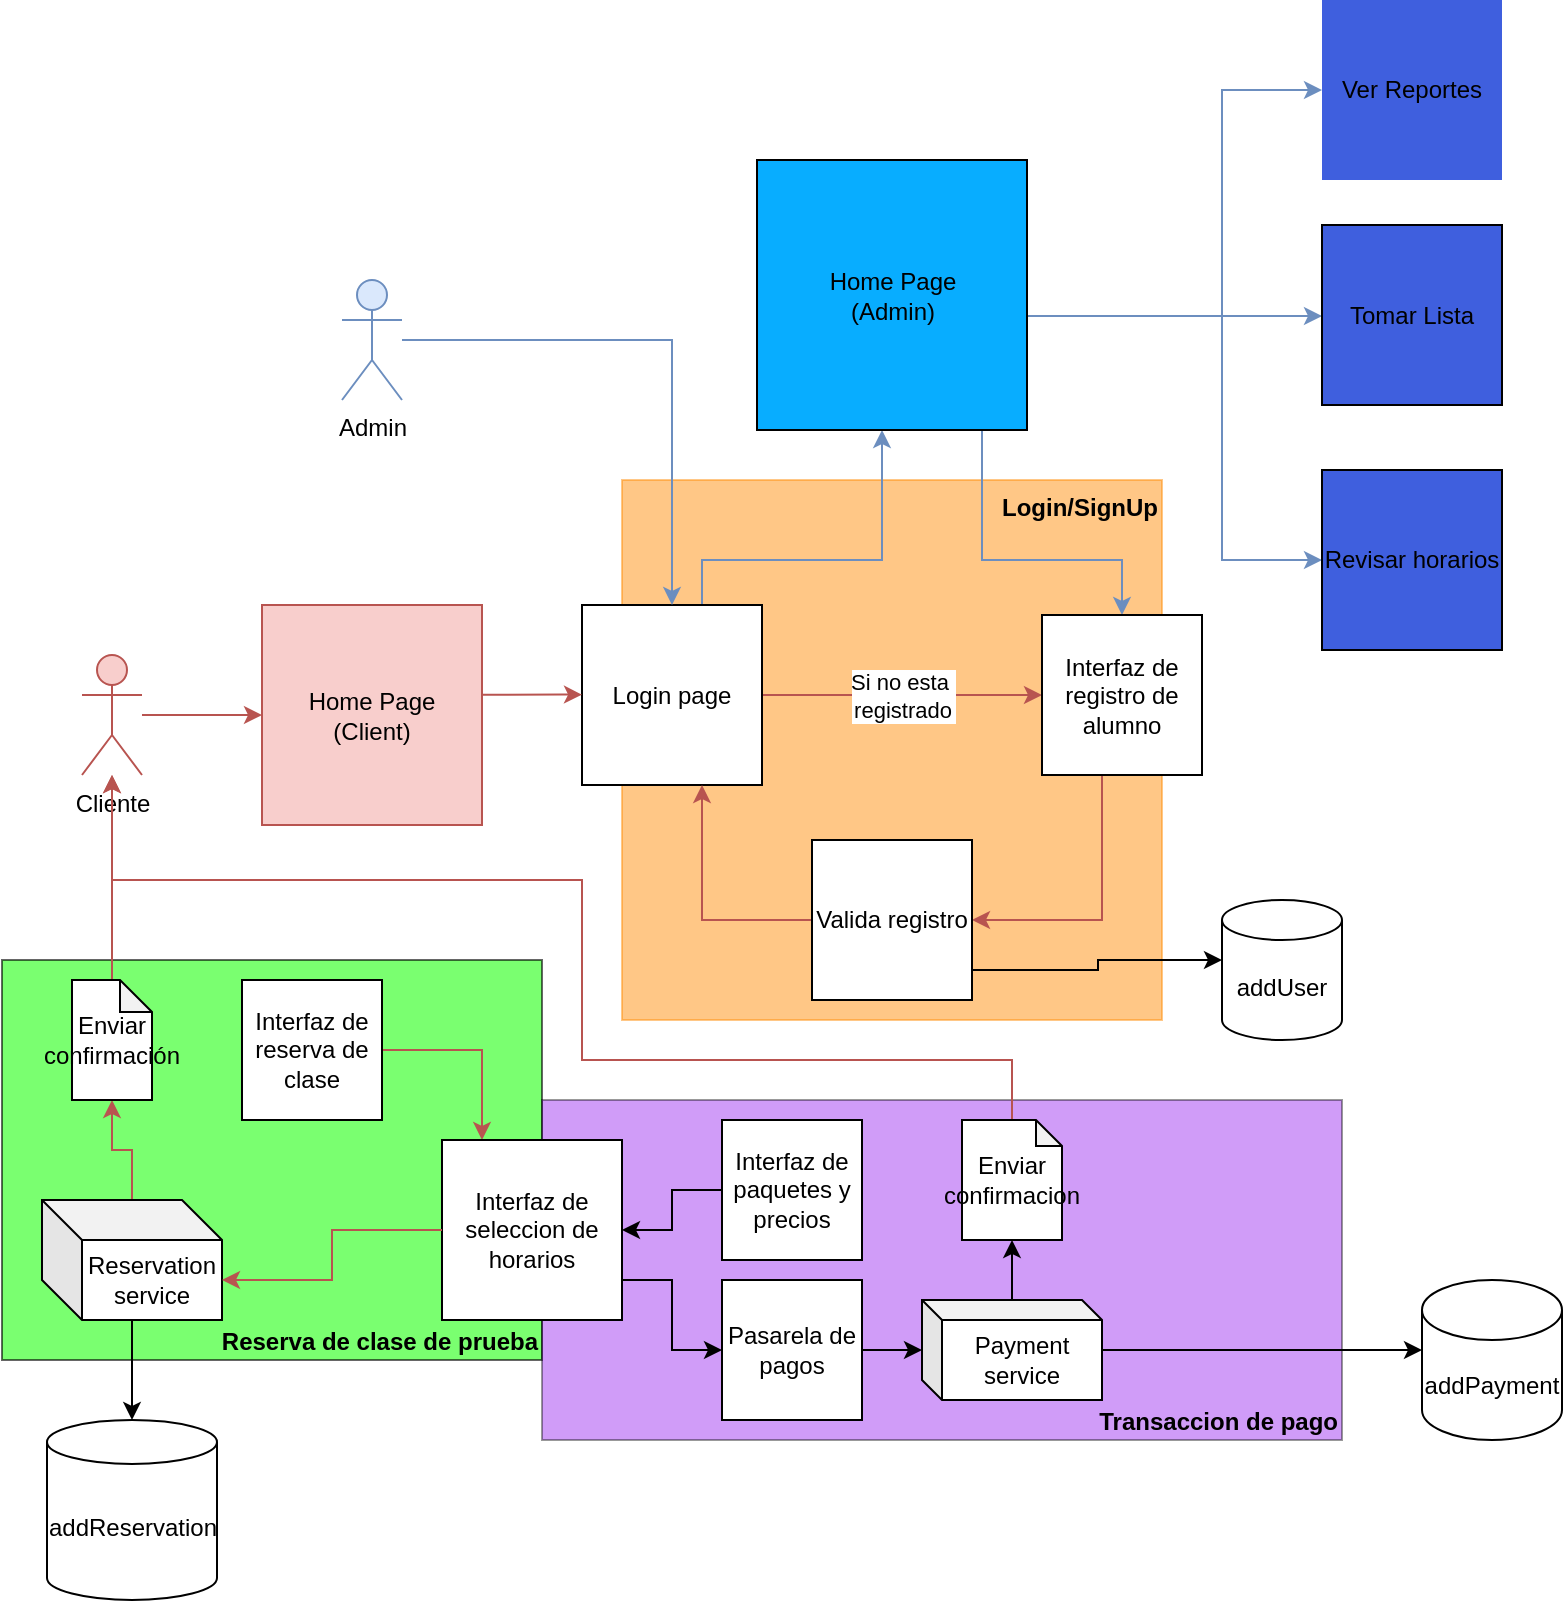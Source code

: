 <mxfile version="24.2.8" type="github">
  <diagram name="Page-1" id="5f0bae14-7c28-e335-631c-24af17079c00">
    <mxGraphModel dx="1426" dy="751" grid="1" gridSize="10" guides="1" tooltips="1" connect="1" arrows="1" fold="1" page="1" pageScale="1" pageWidth="1100" pageHeight="850" background="none" math="0" shadow="0">
      <root>
        <mxCell id="0" />
        <mxCell id="1" parent="0" />
        <mxCell id="3zn6VCPHZys1SZbJKGIV-1" value="Login/SignUp&lt;div&gt;&lt;br&gt;&lt;/div&gt;" style="whiteSpace=wrap;html=1;aspect=fixed;fillColor=#FF8F0F;strokeColor=#FF8F0F;opacity=50;verticalAlign=top;align=right;fontStyle=1" vertex="1" parent="1">
          <mxGeometry x="500" y="270" width="270" height="270" as="geometry" />
        </mxCell>
        <mxCell id="3zn6VCPHZys1SZbJKGIV-41" value="Si no esta&amp;nbsp;&lt;div&gt;registrado&lt;/div&gt;" style="edgeStyle=orthogonalEdgeStyle;rounded=0;orthogonalLoop=1;jettySize=auto;html=1;fillColor=#f8cecc;strokeColor=#b85450;" edge="1" parent="1" source="3zn6VCPHZys1SZbJKGIV-6" target="3zn6VCPHZys1SZbJKGIV-35">
          <mxGeometry relative="1" as="geometry" />
        </mxCell>
        <mxCell id="3zn6VCPHZys1SZbJKGIV-61" style="edgeStyle=orthogonalEdgeStyle;rounded=0;orthogonalLoop=1;jettySize=auto;html=1;fillColor=#dae8fc;strokeColor=#6c8ebf;" edge="1" parent="1" source="3zn6VCPHZys1SZbJKGIV-6" target="3zn6VCPHZys1SZbJKGIV-11">
          <mxGeometry relative="1" as="geometry">
            <Array as="points">
              <mxPoint x="540" y="310" />
              <mxPoint x="630" y="310" />
            </Array>
          </mxGeometry>
        </mxCell>
        <mxCell id="3zn6VCPHZys1SZbJKGIV-6" value="Login page" style="whiteSpace=wrap;html=1;aspect=fixed;" vertex="1" parent="1">
          <mxGeometry x="480" y="332.5" width="90" height="90" as="geometry" />
        </mxCell>
        <mxCell id="3zn6VCPHZys1SZbJKGIV-31" style="edgeStyle=orthogonalEdgeStyle;rounded=0;orthogonalLoop=1;jettySize=auto;html=1;fillColor=#f8cecc;strokeColor=#b85450;" edge="1" parent="1">
          <mxGeometry relative="1" as="geometry">
            <mxPoint x="430" y="377.329" as="sourcePoint" />
            <mxPoint x="480" y="377.329" as="targetPoint" />
            <Array as="points">
              <mxPoint x="470" y="377.82" />
              <mxPoint x="470" y="377.82" />
            </Array>
          </mxGeometry>
        </mxCell>
        <mxCell id="3zn6VCPHZys1SZbJKGIV-9" value="Home Page&lt;div&gt;(Client)&lt;/div&gt;" style="whiteSpace=wrap;html=1;aspect=fixed;fillColor=#f8cecc;strokeColor=#b85450;" vertex="1" parent="1">
          <mxGeometry x="320" y="332.5" width="110" height="110" as="geometry" />
        </mxCell>
        <mxCell id="3zn6VCPHZys1SZbJKGIV-62" style="edgeStyle=orthogonalEdgeStyle;rounded=0;orthogonalLoop=1;jettySize=auto;html=1;fillColor=#dae8fc;strokeColor=#6c8ebf;" edge="1" parent="1" source="3zn6VCPHZys1SZbJKGIV-11" target="3zn6VCPHZys1SZbJKGIV-35">
          <mxGeometry relative="1" as="geometry">
            <Array as="points">
              <mxPoint x="680" y="310" />
              <mxPoint x="750" y="310" />
            </Array>
          </mxGeometry>
        </mxCell>
        <mxCell id="3zn6VCPHZys1SZbJKGIV-63" style="edgeStyle=orthogonalEdgeStyle;rounded=0;orthogonalLoop=1;jettySize=auto;html=1;fillColor=#dae8fc;strokeColor=#6c8ebf;" edge="1" parent="1" source="3zn6VCPHZys1SZbJKGIV-11" target="3zn6VCPHZys1SZbJKGIV-24">
          <mxGeometry relative="1" as="geometry">
            <Array as="points">
              <mxPoint x="740" y="188" />
              <mxPoint x="740" y="188" />
            </Array>
          </mxGeometry>
        </mxCell>
        <mxCell id="3zn6VCPHZys1SZbJKGIV-65" style="edgeStyle=orthogonalEdgeStyle;rounded=0;orthogonalLoop=1;jettySize=auto;html=1;entryX=0;entryY=0.5;entryDx=0;entryDy=0;fillColor=#dae8fc;strokeColor=#6c8ebf;" edge="1" parent="1" source="3zn6VCPHZys1SZbJKGIV-11" target="3zn6VCPHZys1SZbJKGIV-64">
          <mxGeometry relative="1" as="geometry">
            <Array as="points">
              <mxPoint x="800" y="188" />
              <mxPoint x="800" y="75" />
            </Array>
          </mxGeometry>
        </mxCell>
        <mxCell id="3zn6VCPHZys1SZbJKGIV-67" style="edgeStyle=orthogonalEdgeStyle;rounded=0;orthogonalLoop=1;jettySize=auto;html=1;entryX=0;entryY=0.5;entryDx=0;entryDy=0;fillColor=#dae8fc;strokeColor=#6c8ebf;" edge="1" parent="1" source="3zn6VCPHZys1SZbJKGIV-11" target="3zn6VCPHZys1SZbJKGIV-66">
          <mxGeometry relative="1" as="geometry">
            <Array as="points">
              <mxPoint x="800" y="188" />
              <mxPoint x="800" y="310" />
            </Array>
          </mxGeometry>
        </mxCell>
        <mxCell id="3zn6VCPHZys1SZbJKGIV-11" value="Home Page&lt;div&gt;(Admin)&lt;/div&gt;" style="whiteSpace=wrap;html=1;aspect=fixed;gradientColor=none;fillColor=#08ADFF;" vertex="1" parent="1">
          <mxGeometry x="567.5" y="110" width="135" height="135" as="geometry" />
        </mxCell>
        <mxCell id="3zn6VCPHZys1SZbJKGIV-60" style="edgeStyle=orthogonalEdgeStyle;rounded=0;orthogonalLoop=1;jettySize=auto;html=1;fillColor=#dae8fc;strokeColor=#6c8ebf;" edge="1" parent="1" source="3zn6VCPHZys1SZbJKGIV-14" target="3zn6VCPHZys1SZbJKGIV-6">
          <mxGeometry relative="1" as="geometry" />
        </mxCell>
        <mxCell id="3zn6VCPHZys1SZbJKGIV-14" value="Admin" style="shape=umlActor;verticalLabelPosition=bottom;verticalAlign=top;html=1;outlineConnect=0;fillColor=#dae8fc;strokeColor=#6c8ebf;" vertex="1" parent="1">
          <mxGeometry x="360" y="170" width="30" height="60" as="geometry" />
        </mxCell>
        <mxCell id="3zn6VCPHZys1SZbJKGIV-21" style="edgeStyle=orthogonalEdgeStyle;rounded=0;orthogonalLoop=1;jettySize=auto;html=1;fillColor=#f8cecc;strokeColor=#b85450;" edge="1" parent="1" source="3zn6VCPHZys1SZbJKGIV-20" target="3zn6VCPHZys1SZbJKGIV-9">
          <mxGeometry relative="1" as="geometry" />
        </mxCell>
        <mxCell id="3zn6VCPHZys1SZbJKGIV-20" value="&lt;div&gt;Cliente&lt;/div&gt;" style="shape=umlActor;verticalLabelPosition=bottom;verticalAlign=top;html=1;outlineConnect=0;fillColor=#f8cecc;strokeColor=#b85450;" vertex="1" parent="1">
          <mxGeometry x="230" y="357.5" width="30" height="60" as="geometry" />
        </mxCell>
        <mxCell id="3zn6VCPHZys1SZbJKGIV-24" value="Tomar Lista" style="whiteSpace=wrap;html=1;aspect=fixed;fillColor=#3F5FDE;" vertex="1" parent="1">
          <mxGeometry x="850" y="142.5" width="90" height="90" as="geometry" />
        </mxCell>
        <mxCell id="3zn6VCPHZys1SZbJKGIV-46" style="edgeStyle=orthogonalEdgeStyle;rounded=0;orthogonalLoop=1;jettySize=auto;html=1;fillColor=#f8cecc;strokeColor=#b85450;" edge="1" parent="1" source="3zn6VCPHZys1SZbJKGIV-35" target="3zn6VCPHZys1SZbJKGIV-45">
          <mxGeometry relative="1" as="geometry">
            <Array as="points">
              <mxPoint x="740" y="490" />
            </Array>
          </mxGeometry>
        </mxCell>
        <mxCell id="3zn6VCPHZys1SZbJKGIV-35" value="Interfaz de registro de alumno" style="whiteSpace=wrap;html=1;aspect=fixed;" vertex="1" parent="1">
          <mxGeometry x="710" y="337.5" width="80" height="80" as="geometry" />
        </mxCell>
        <mxCell id="3zn6VCPHZys1SZbJKGIV-47" style="edgeStyle=orthogonalEdgeStyle;rounded=0;orthogonalLoop=1;jettySize=auto;html=1;fillColor=#f8cecc;strokeColor=#b85450;" edge="1" parent="1" source="3zn6VCPHZys1SZbJKGIV-45" target="3zn6VCPHZys1SZbJKGIV-6">
          <mxGeometry relative="1" as="geometry">
            <Array as="points">
              <mxPoint x="540" y="490" />
            </Array>
          </mxGeometry>
        </mxCell>
        <mxCell id="3zn6VCPHZys1SZbJKGIV-90" style="edgeStyle=orthogonalEdgeStyle;rounded=0;orthogonalLoop=1;jettySize=auto;html=1;" edge="1" parent="1" source="3zn6VCPHZys1SZbJKGIV-45" target="3zn6VCPHZys1SZbJKGIV-89">
          <mxGeometry relative="1" as="geometry">
            <Array as="points">
              <mxPoint x="738" y="515" />
              <mxPoint x="738" y="510" />
            </Array>
          </mxGeometry>
        </mxCell>
        <mxCell id="3zn6VCPHZys1SZbJKGIV-45" value="Valida registro" style="whiteSpace=wrap;html=1;aspect=fixed;" vertex="1" parent="1">
          <mxGeometry x="595" y="450" width="80" height="80" as="geometry" />
        </mxCell>
        <mxCell id="3zn6VCPHZys1SZbJKGIV-64" value="Ver Reportes" style="whiteSpace=wrap;html=1;aspect=fixed;fillStyle=auto;strokeColor=none;gradientColor=none;fillColor=#3f5fde;" vertex="1" parent="1">
          <mxGeometry x="850" y="30" width="90" height="90" as="geometry" />
        </mxCell>
        <mxCell id="3zn6VCPHZys1SZbJKGIV-66" value="Revisar horarios" style="whiteSpace=wrap;html=1;aspect=fixed;fillColor=#3F5FDE;" vertex="1" parent="1">
          <mxGeometry x="850" y="265" width="90" height="90" as="geometry" />
        </mxCell>
        <mxCell id="3zn6VCPHZys1SZbJKGIV-69" value="Reserva de clase de prueba" style="rounded=0;whiteSpace=wrap;html=1;fillColor=#22FF12;opacity=60;align=right;verticalAlign=bottom;fontStyle=1" vertex="1" parent="1">
          <mxGeometry x="190" y="510" width="270" height="200" as="geometry" />
        </mxCell>
        <mxCell id="3zn6VCPHZys1SZbJKGIV-83" style="edgeStyle=orthogonalEdgeStyle;rounded=0;orthogonalLoop=1;jettySize=auto;html=1;fillColor=#f8cecc;strokeColor=#b85450;" edge="1" parent="1" source="3zn6VCPHZys1SZbJKGIV-71" target="3zn6VCPHZys1SZbJKGIV-25">
          <mxGeometry relative="1" as="geometry">
            <Array as="points">
              <mxPoint x="430" y="555" />
            </Array>
          </mxGeometry>
        </mxCell>
        <mxCell id="3zn6VCPHZys1SZbJKGIV-71" value="Interfaz de reserva de clase" style="whiteSpace=wrap;html=1;aspect=fixed;" vertex="1" parent="1">
          <mxGeometry x="310" y="520" width="70" height="70" as="geometry" />
        </mxCell>
        <mxCell id="3zn6VCPHZys1SZbJKGIV-75" style="edgeStyle=orthogonalEdgeStyle;rounded=0;orthogonalLoop=1;jettySize=auto;html=1;fillColor=#f8cecc;strokeColor=#b85450;" edge="1" parent="1" source="3zn6VCPHZys1SZbJKGIV-72" target="3zn6VCPHZys1SZbJKGIV-73">
          <mxGeometry relative="1" as="geometry" />
        </mxCell>
        <mxCell id="3zn6VCPHZys1SZbJKGIV-92" style="edgeStyle=orthogonalEdgeStyle;rounded=0;orthogonalLoop=1;jettySize=auto;html=1;" edge="1" parent="1" source="3zn6VCPHZys1SZbJKGIV-72" target="3zn6VCPHZys1SZbJKGIV-91">
          <mxGeometry relative="1" as="geometry" />
        </mxCell>
        <mxCell id="3zn6VCPHZys1SZbJKGIV-72" value="Reservation service" style="shape=cube;whiteSpace=wrap;html=1;boundedLbl=1;backgroundOutline=1;darkOpacity=0.05;darkOpacity2=0.1;" vertex="1" parent="1">
          <mxGeometry x="210" y="630" width="90" height="60" as="geometry" />
        </mxCell>
        <mxCell id="3zn6VCPHZys1SZbJKGIV-76" style="edgeStyle=orthogonalEdgeStyle;rounded=0;orthogonalLoop=1;jettySize=auto;html=1;fillColor=#f8cecc;strokeColor=#b85450;" edge="1" parent="1" source="3zn6VCPHZys1SZbJKGIV-73" target="3zn6VCPHZys1SZbJKGIV-20">
          <mxGeometry relative="1" as="geometry">
            <mxPoint x="245" y="450" as="targetPoint" />
          </mxGeometry>
        </mxCell>
        <mxCell id="3zn6VCPHZys1SZbJKGIV-73" value="Enviar confirmación" style="shape=note;whiteSpace=wrap;html=1;backgroundOutline=1;darkOpacity=0.05;size=16;" vertex="1" parent="1">
          <mxGeometry x="225" y="520" width="40" height="60" as="geometry" />
        </mxCell>
        <mxCell id="3zn6VCPHZys1SZbJKGIV-77" value="Transaccion de pago" style="rounded=0;whiteSpace=wrap;html=1;fillColor=#8A09ED;opacity=40;align=right;verticalAlign=bottom;fontStyle=1" vertex="1" parent="1">
          <mxGeometry x="460" y="580" width="400" height="170" as="geometry" />
        </mxCell>
        <mxCell id="3zn6VCPHZys1SZbJKGIV-78" style="edgeStyle=orthogonalEdgeStyle;rounded=0;orthogonalLoop=1;jettySize=auto;html=1;entryX=1;entryY=0.5;entryDx=0;entryDy=0;" edge="1" parent="1" source="3zn6VCPHZys1SZbJKGIV-23" target="3zn6VCPHZys1SZbJKGIV-25">
          <mxGeometry relative="1" as="geometry" />
        </mxCell>
        <mxCell id="3zn6VCPHZys1SZbJKGIV-23" value="Interfaz de paquetes y precios" style="whiteSpace=wrap;html=1;aspect=fixed;" vertex="1" parent="1">
          <mxGeometry x="550" y="590" width="70" height="70" as="geometry" />
        </mxCell>
        <mxCell id="3zn6VCPHZys1SZbJKGIV-80" style="edgeStyle=orthogonalEdgeStyle;rounded=0;orthogonalLoop=1;jettySize=auto;html=1;" edge="1" parent="1" source="3zn6VCPHZys1SZbJKGIV-25" target="3zn6VCPHZys1SZbJKGIV-79">
          <mxGeometry relative="1" as="geometry">
            <Array as="points">
              <mxPoint x="525" y="670" />
              <mxPoint x="525" y="705" />
            </Array>
          </mxGeometry>
        </mxCell>
        <mxCell id="3zn6VCPHZys1SZbJKGIV-25" value="Interfaz de seleccion de horarios" style="whiteSpace=wrap;html=1;aspect=fixed;" vertex="1" parent="1">
          <mxGeometry x="410" y="600" width="90" height="90" as="geometry" />
        </mxCell>
        <mxCell id="3zn6VCPHZys1SZbJKGIV-82" style="edgeStyle=orthogonalEdgeStyle;rounded=0;orthogonalLoop=1;jettySize=auto;html=1;" edge="1" parent="1" source="3zn6VCPHZys1SZbJKGIV-79" target="3zn6VCPHZys1SZbJKGIV-81">
          <mxGeometry relative="1" as="geometry" />
        </mxCell>
        <mxCell id="3zn6VCPHZys1SZbJKGIV-79" value="Pasarela de pagos" style="whiteSpace=wrap;html=1;aspect=fixed;" vertex="1" parent="1">
          <mxGeometry x="550" y="670" width="70" height="70" as="geometry" />
        </mxCell>
        <mxCell id="3zn6VCPHZys1SZbJKGIV-81" value="Payment service" style="shape=cube;whiteSpace=wrap;html=1;boundedLbl=1;backgroundOutline=1;darkOpacity=0.05;darkOpacity2=0.1;size=10;" vertex="1" parent="1">
          <mxGeometry x="650" y="680" width="90" height="50" as="geometry" />
        </mxCell>
        <mxCell id="3zn6VCPHZys1SZbJKGIV-84" style="edgeStyle=orthogonalEdgeStyle;rounded=0;orthogonalLoop=1;jettySize=auto;html=1;entryX=0;entryY=0;entryDx=90;entryDy=40;entryPerimeter=0;fillColor=#f8cecc;strokeColor=#b85450;" edge="1" parent="1" source="3zn6VCPHZys1SZbJKGIV-25" target="3zn6VCPHZys1SZbJKGIV-72">
          <mxGeometry relative="1" as="geometry" />
        </mxCell>
        <mxCell id="3zn6VCPHZys1SZbJKGIV-88" style="edgeStyle=orthogonalEdgeStyle;rounded=0;orthogonalLoop=1;jettySize=auto;html=1;fillColor=#f8cecc;strokeColor=#b85450;" edge="1" parent="1" source="3zn6VCPHZys1SZbJKGIV-85" target="3zn6VCPHZys1SZbJKGIV-20">
          <mxGeometry relative="1" as="geometry">
            <Array as="points">
              <mxPoint x="695" y="560" />
              <mxPoint x="480" y="560" />
              <mxPoint x="480" y="470" />
              <mxPoint x="245" y="470" />
            </Array>
          </mxGeometry>
        </mxCell>
        <mxCell id="3zn6VCPHZys1SZbJKGIV-85" value="Enviar confirmacion" style="shape=note;whiteSpace=wrap;html=1;backgroundOutline=1;darkOpacity=0.05;size=13;" vertex="1" parent="1">
          <mxGeometry x="670" y="590" width="50" height="60" as="geometry" />
        </mxCell>
        <mxCell id="3zn6VCPHZys1SZbJKGIV-86" style="edgeStyle=orthogonalEdgeStyle;rounded=0;orthogonalLoop=1;jettySize=auto;html=1;entryX=0.5;entryY=1;entryDx=0;entryDy=0;entryPerimeter=0;" edge="1" parent="1" source="3zn6VCPHZys1SZbJKGIV-81" target="3zn6VCPHZys1SZbJKGIV-85">
          <mxGeometry relative="1" as="geometry" />
        </mxCell>
        <mxCell id="3zn6VCPHZys1SZbJKGIV-89" value="addUser" style="shape=cylinder3;whiteSpace=wrap;html=1;boundedLbl=1;backgroundOutline=1;size=10;" vertex="1" parent="1">
          <mxGeometry x="800" y="480" width="60" height="70" as="geometry" />
        </mxCell>
        <mxCell id="3zn6VCPHZys1SZbJKGIV-91" value="addReservation" style="shape=cylinder3;whiteSpace=wrap;html=1;boundedLbl=1;backgroundOutline=1;size=11;" vertex="1" parent="1">
          <mxGeometry x="212.5" y="740" width="85" height="90" as="geometry" />
        </mxCell>
        <mxCell id="3zn6VCPHZys1SZbJKGIV-93" value="addPayment" style="shape=cylinder3;whiteSpace=wrap;html=1;boundedLbl=1;backgroundOutline=1;size=15;" vertex="1" parent="1">
          <mxGeometry x="900" y="670" width="70" height="80" as="geometry" />
        </mxCell>
        <mxCell id="3zn6VCPHZys1SZbJKGIV-94" style="edgeStyle=orthogonalEdgeStyle;rounded=0;orthogonalLoop=1;jettySize=auto;html=1;" edge="1" parent="1" source="3zn6VCPHZys1SZbJKGIV-81">
          <mxGeometry relative="1" as="geometry">
            <mxPoint x="900" y="705" as="targetPoint" />
          </mxGeometry>
        </mxCell>
      </root>
    </mxGraphModel>
  </diagram>
</mxfile>
